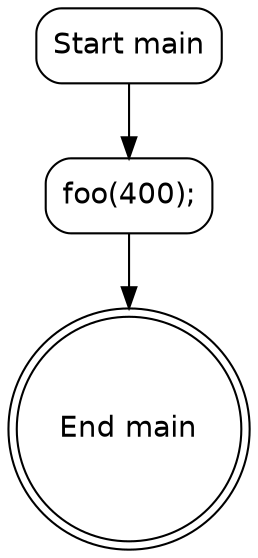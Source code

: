 digraph main_CFG {
    node [shape=box, style=rounded, fontname="Helvetica"];
    edge [fontname="Helvetica"];

    START [label="Start main"];
    B1 [label="foo(400);"];
    END [label="End main", shape=doublecircle];

    START -> B1;
    B1 -> END;
}